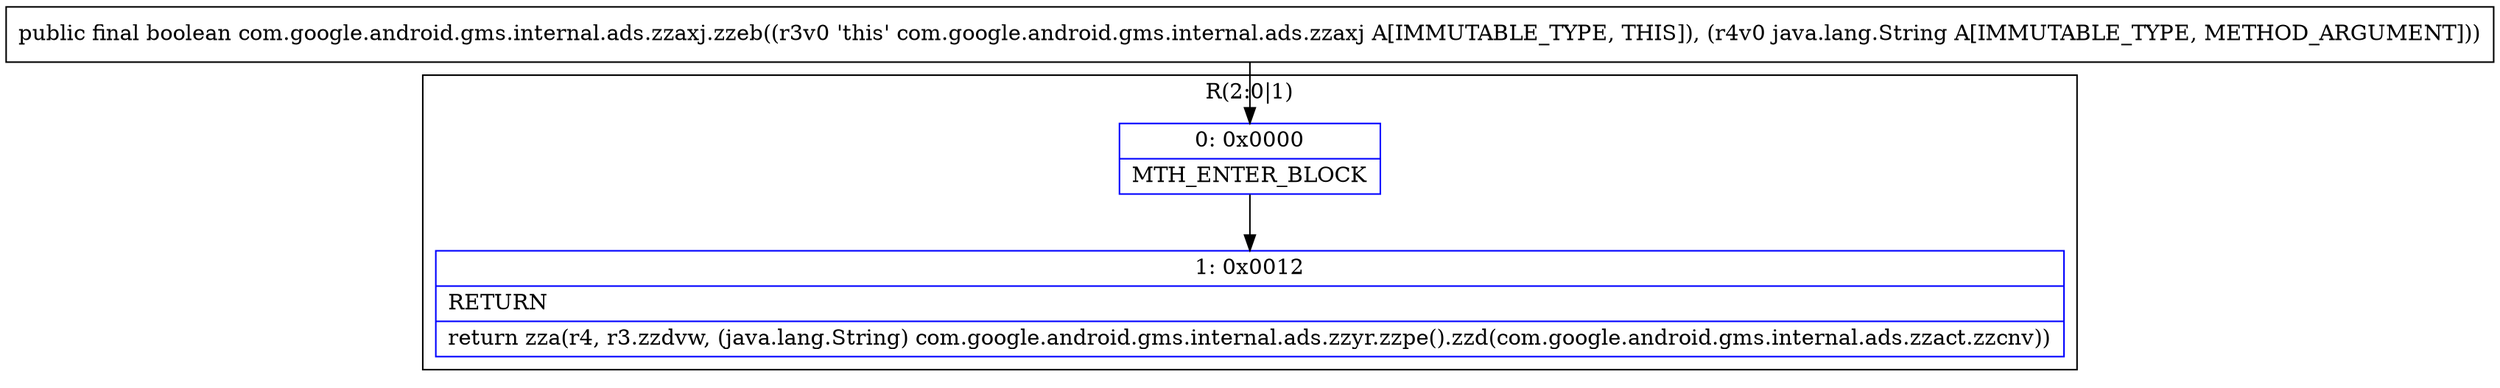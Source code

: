 digraph "CFG forcom.google.android.gms.internal.ads.zzaxj.zzeb(Ljava\/lang\/String;)Z" {
subgraph cluster_Region_1906160739 {
label = "R(2:0|1)";
node [shape=record,color=blue];
Node_0 [shape=record,label="{0\:\ 0x0000|MTH_ENTER_BLOCK\l}"];
Node_1 [shape=record,label="{1\:\ 0x0012|RETURN\l|return zza(r4, r3.zzdvw, (java.lang.String) com.google.android.gms.internal.ads.zzyr.zzpe().zzd(com.google.android.gms.internal.ads.zzact.zzcnv))\l}"];
}
MethodNode[shape=record,label="{public final boolean com.google.android.gms.internal.ads.zzaxj.zzeb((r3v0 'this' com.google.android.gms.internal.ads.zzaxj A[IMMUTABLE_TYPE, THIS]), (r4v0 java.lang.String A[IMMUTABLE_TYPE, METHOD_ARGUMENT])) }"];
MethodNode -> Node_0;
Node_0 -> Node_1;
}

